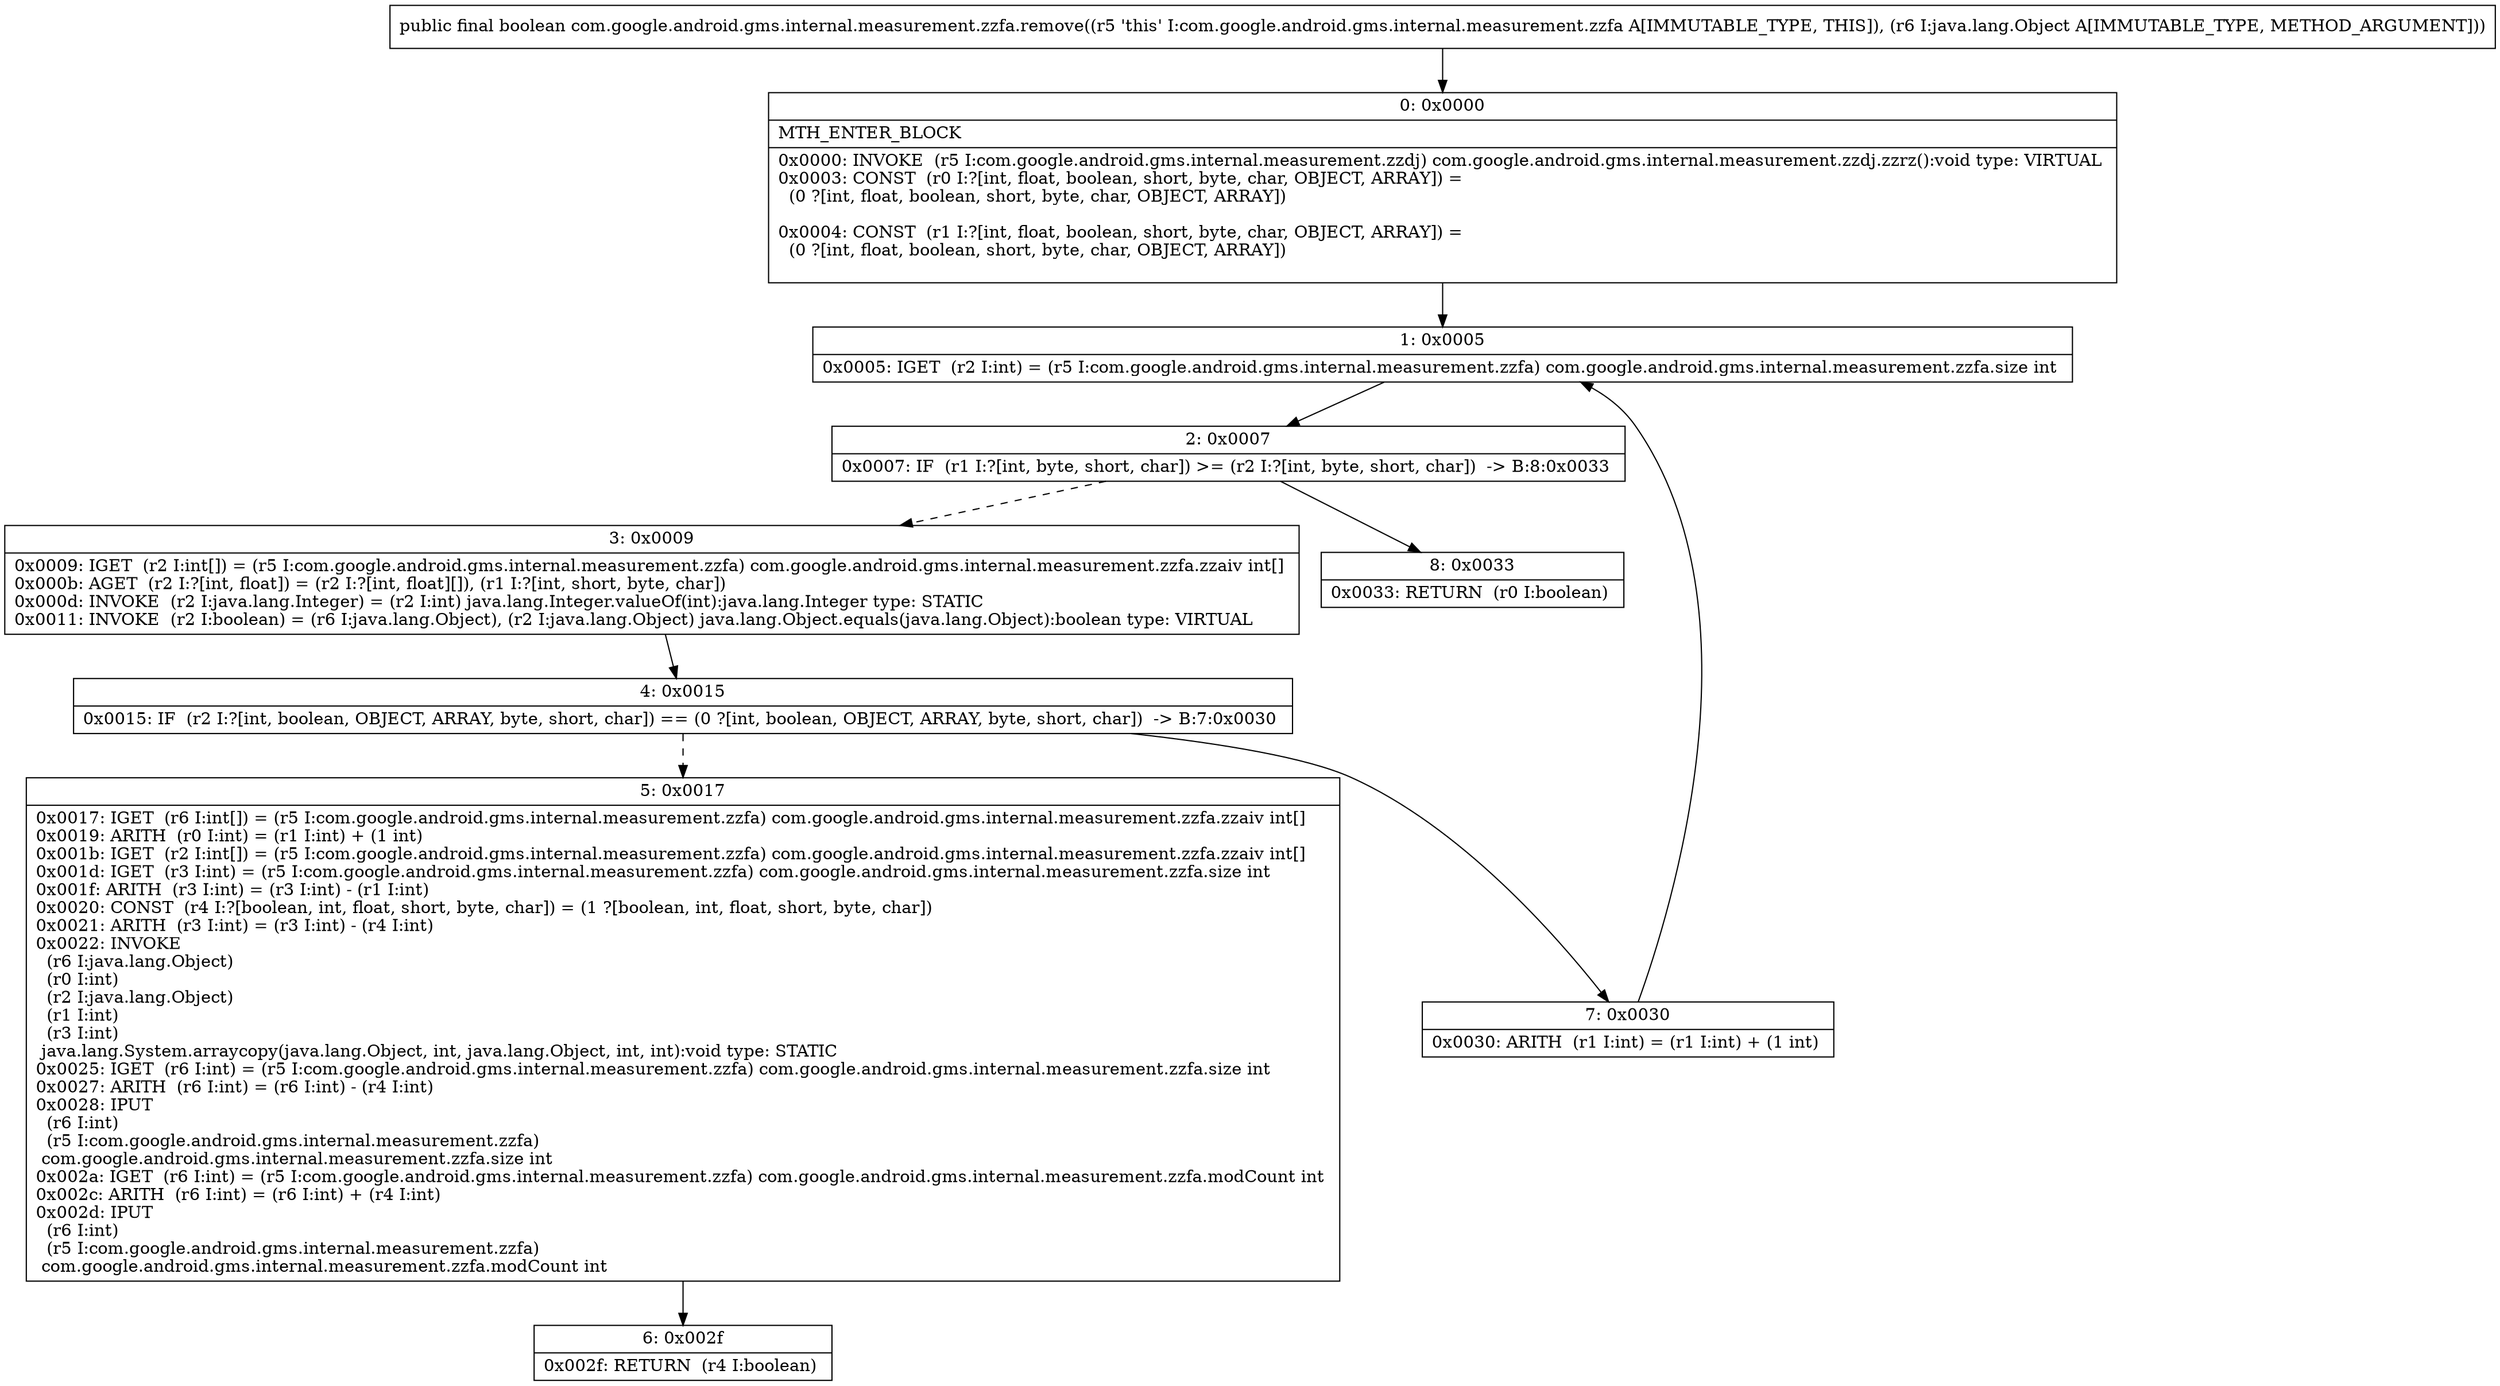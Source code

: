 digraph "CFG forcom.google.android.gms.internal.measurement.zzfa.remove(Ljava\/lang\/Object;)Z" {
Node_0 [shape=record,label="{0\:\ 0x0000|MTH_ENTER_BLOCK\l|0x0000: INVOKE  (r5 I:com.google.android.gms.internal.measurement.zzdj) com.google.android.gms.internal.measurement.zzdj.zzrz():void type: VIRTUAL \l0x0003: CONST  (r0 I:?[int, float, boolean, short, byte, char, OBJECT, ARRAY]) = \l  (0 ?[int, float, boolean, short, byte, char, OBJECT, ARRAY])\l \l0x0004: CONST  (r1 I:?[int, float, boolean, short, byte, char, OBJECT, ARRAY]) = \l  (0 ?[int, float, boolean, short, byte, char, OBJECT, ARRAY])\l \l}"];
Node_1 [shape=record,label="{1\:\ 0x0005|0x0005: IGET  (r2 I:int) = (r5 I:com.google.android.gms.internal.measurement.zzfa) com.google.android.gms.internal.measurement.zzfa.size int \l}"];
Node_2 [shape=record,label="{2\:\ 0x0007|0x0007: IF  (r1 I:?[int, byte, short, char]) \>= (r2 I:?[int, byte, short, char])  \-\> B:8:0x0033 \l}"];
Node_3 [shape=record,label="{3\:\ 0x0009|0x0009: IGET  (r2 I:int[]) = (r5 I:com.google.android.gms.internal.measurement.zzfa) com.google.android.gms.internal.measurement.zzfa.zzaiv int[] \l0x000b: AGET  (r2 I:?[int, float]) = (r2 I:?[int, float][]), (r1 I:?[int, short, byte, char]) \l0x000d: INVOKE  (r2 I:java.lang.Integer) = (r2 I:int) java.lang.Integer.valueOf(int):java.lang.Integer type: STATIC \l0x0011: INVOKE  (r2 I:boolean) = (r6 I:java.lang.Object), (r2 I:java.lang.Object) java.lang.Object.equals(java.lang.Object):boolean type: VIRTUAL \l}"];
Node_4 [shape=record,label="{4\:\ 0x0015|0x0015: IF  (r2 I:?[int, boolean, OBJECT, ARRAY, byte, short, char]) == (0 ?[int, boolean, OBJECT, ARRAY, byte, short, char])  \-\> B:7:0x0030 \l}"];
Node_5 [shape=record,label="{5\:\ 0x0017|0x0017: IGET  (r6 I:int[]) = (r5 I:com.google.android.gms.internal.measurement.zzfa) com.google.android.gms.internal.measurement.zzfa.zzaiv int[] \l0x0019: ARITH  (r0 I:int) = (r1 I:int) + (1 int) \l0x001b: IGET  (r2 I:int[]) = (r5 I:com.google.android.gms.internal.measurement.zzfa) com.google.android.gms.internal.measurement.zzfa.zzaiv int[] \l0x001d: IGET  (r3 I:int) = (r5 I:com.google.android.gms.internal.measurement.zzfa) com.google.android.gms.internal.measurement.zzfa.size int \l0x001f: ARITH  (r3 I:int) = (r3 I:int) \- (r1 I:int) \l0x0020: CONST  (r4 I:?[boolean, int, float, short, byte, char]) = (1 ?[boolean, int, float, short, byte, char]) \l0x0021: ARITH  (r3 I:int) = (r3 I:int) \- (r4 I:int) \l0x0022: INVOKE  \l  (r6 I:java.lang.Object)\l  (r0 I:int)\l  (r2 I:java.lang.Object)\l  (r1 I:int)\l  (r3 I:int)\l java.lang.System.arraycopy(java.lang.Object, int, java.lang.Object, int, int):void type: STATIC \l0x0025: IGET  (r6 I:int) = (r5 I:com.google.android.gms.internal.measurement.zzfa) com.google.android.gms.internal.measurement.zzfa.size int \l0x0027: ARITH  (r6 I:int) = (r6 I:int) \- (r4 I:int) \l0x0028: IPUT  \l  (r6 I:int)\l  (r5 I:com.google.android.gms.internal.measurement.zzfa)\l com.google.android.gms.internal.measurement.zzfa.size int \l0x002a: IGET  (r6 I:int) = (r5 I:com.google.android.gms.internal.measurement.zzfa) com.google.android.gms.internal.measurement.zzfa.modCount int \l0x002c: ARITH  (r6 I:int) = (r6 I:int) + (r4 I:int) \l0x002d: IPUT  \l  (r6 I:int)\l  (r5 I:com.google.android.gms.internal.measurement.zzfa)\l com.google.android.gms.internal.measurement.zzfa.modCount int \l}"];
Node_6 [shape=record,label="{6\:\ 0x002f|0x002f: RETURN  (r4 I:boolean) \l}"];
Node_7 [shape=record,label="{7\:\ 0x0030|0x0030: ARITH  (r1 I:int) = (r1 I:int) + (1 int) \l}"];
Node_8 [shape=record,label="{8\:\ 0x0033|0x0033: RETURN  (r0 I:boolean) \l}"];
MethodNode[shape=record,label="{public final boolean com.google.android.gms.internal.measurement.zzfa.remove((r5 'this' I:com.google.android.gms.internal.measurement.zzfa A[IMMUTABLE_TYPE, THIS]), (r6 I:java.lang.Object A[IMMUTABLE_TYPE, METHOD_ARGUMENT])) }"];
MethodNode -> Node_0;
Node_0 -> Node_1;
Node_1 -> Node_2;
Node_2 -> Node_3[style=dashed];
Node_2 -> Node_8;
Node_3 -> Node_4;
Node_4 -> Node_5[style=dashed];
Node_4 -> Node_7;
Node_5 -> Node_6;
Node_7 -> Node_1;
}

